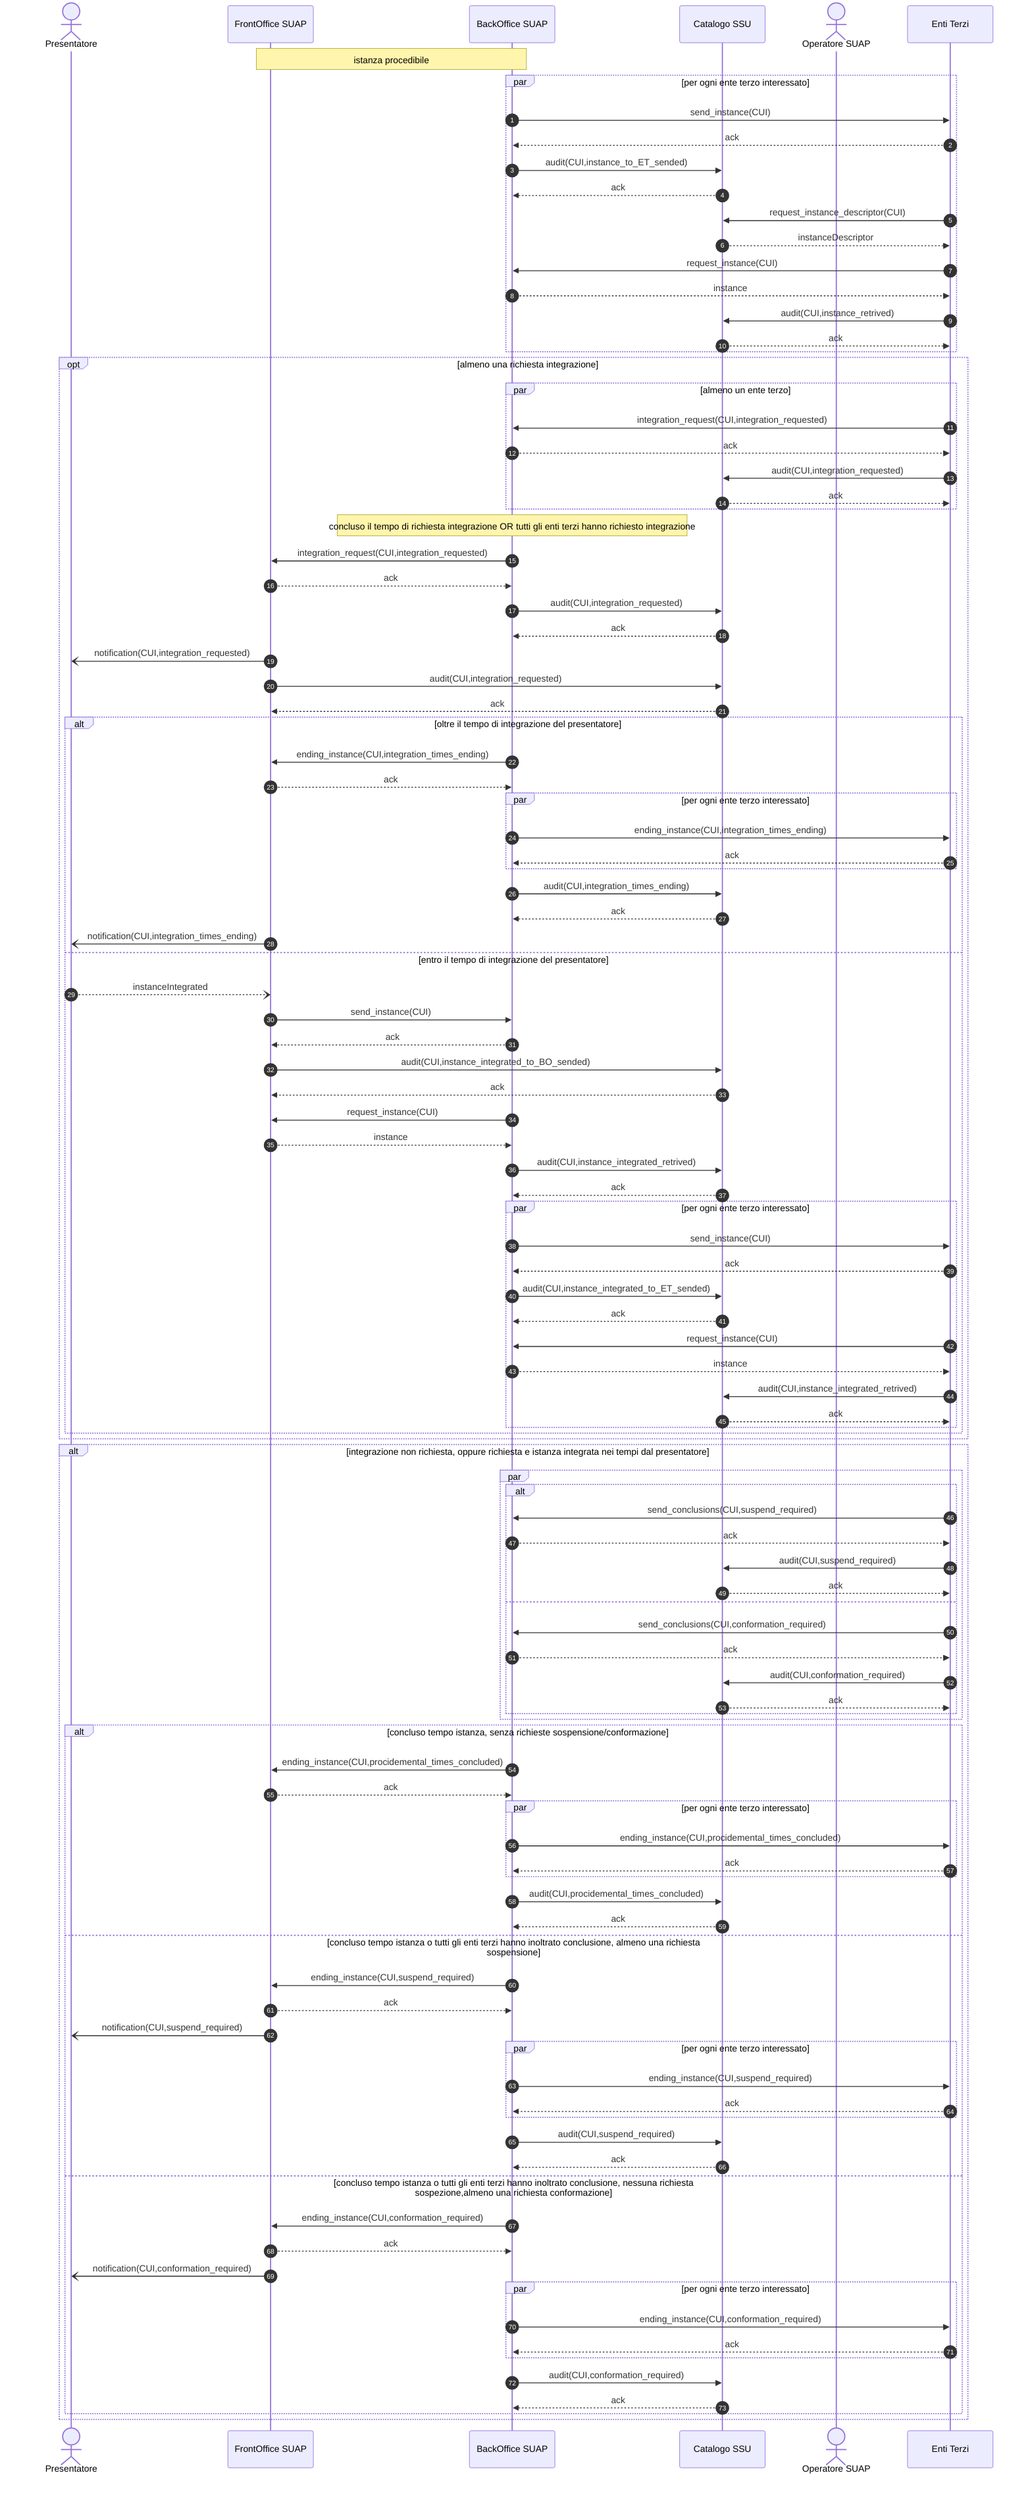 sequenceDiagram
    autonumber

    actor P as Presentatore    
    participant F as FrontOffice SUAP
    participant B as BackOffice SUAP   
    participant C as Catalogo SSU 
    actor O as Operatore SUAP    
    participant E as Enti Terzi    

    Note over F,B: istanza procedibile

    
    par per ogni ente terzo interessato        
        B ->> E: send_instance(CUI)
        E -->> B: ack
        B ->> C: audit(CUI,instance_to_ET_sended)
        C -->> B: ack
        E ->> C: request_instance_descriptor(CUI)
        C -->> E: instanceDescriptor
        E ->> B: request_instance(CUI)
        B -->> E: instance
        E ->> C: audit(CUI,instance_retrived)
        C -->> E: ack
    end

    opt almeno una richiesta integrazione
        par almeno un ente terzo
            E ->> B: integration_request(CUI,integration_requested)
            B -->> E: ack 
            E ->> C: audit(CUI,integration_requested)
            C -->> E: ack           
        end

        Note over B: concluso il tempo di richiesta integrazione OR tutti gli enti terzi hanno richiesto integrazione
        B ->> F: integration_request(CUI,integration_requested)
        F -->> B: ack
        B ->> C: audit(CUI,integration_requested)
        C -->> B: ack
        F -) P: notification(CUI,integration_requested)    
        F ->> C: audit(CUI,integration_requested)
        C -->> F: ack

        alt oltre il tempo di integrazione del presentatore
            B ->> F: ending_instance(CUI,integration_times_ending)
            F -->> B: ack
            par per ogni ente terzo interessato
                B ->> E: ending_instance(CUI,integration_times_ending)
                E -->> B: ack
            end
            B ->> C: audit(CUI,integration_times_ending)
            C -->> B: ack

            F -) P: notification(CUI,integration_times_ending)
        else entro il tempo di integrazione del presentatore 
            P --) F: instanceIntegrated
            F ->> B: send_instance(CUI)
            B -->> F: ack
            F ->> C: audit(CUI,instance_integrated_to_BO_sended)
            C -->> F: ack
            B ->> F: request_instance(CUI)
            F -->> B: instance
            B ->> C: audit(CUI,instance_integrated_retrived)
            C -->> B: ack
            par per ogni ente terzo interessato                
                B ->> E: send_instance(CUI)
                E -->> B: ack
                B ->> C: audit(CUI,instance_integrated_to_ET_sended)
                C -->> B: ack
                E ->> B: request_instance(CUI)
                B -->> E: instance
                E ->> C: audit(CUI,instance_integrated_retrived)
                C -->> E: ack
            end

        end

    end
    
    alt integrazione non richiesta, oppure richiesta e istanza integrata nei tempi dal presentatore

        par
            alt 
                E ->> B: send_conclusions(CUI,suspend_required)
                B -->> E: ack 
                E ->> C: audit(CUI,suspend_required)
                C -->> E: ack  
            else
                E ->> B: send_conclusions(CUI,conformation_required)
                B -->> E: ack 
                E ->> C: audit(CUI,conformation_required)
                C -->> E: ack 
            end       
        end

        alt concluso tempo istanza, senza richieste sospensione/conformazione
            B ->> F: ending_instance(CUI,procidemental_times_concluded)
            F -->> B: ack            
            par per ogni ente terzo interessato
                B ->> E: ending_instance(CUI,procidemental_times_concluded)
                E -->> B: ack
            end
            B ->> C: audit(CUI,procidemental_times_concluded)
            C -->> B: ack
        else concluso tempo istanza o tutti gli enti terzi hanno inoltrato conclusione, almeno una richiesta sospensione
            B ->> F: ending_instance(CUI,suspend_required)
            F -->> B: ack  
            F -) P: notification(CUI,suspend_required)          
            par per ogni ente terzo interessato
                B ->> E: ending_instance(CUI,suspend_required)
                E -->> B: ack
            end
            B ->> C: audit(CUI,suspend_required)
            C -->> B: ack
        else concluso tempo istanza o tutti gli enti terzi hanno inoltrato conclusione, nessuna richiesta sospezione,almeno una richiesta conformazione
            B ->> F: ending_instance(CUI,conformation_required)
            F -->> B: ack
            F -) P: notification(CUI,conformation_required)               
            par per ogni ente terzo interessato
                B ->> E: ending_instance(CUI,conformation_required)
                E -->> B: ack
            end
            B ->> C: audit(CUI,conformation_required)
            C -->> B: ack
        end


    end
